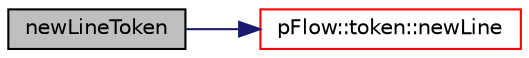digraph "newLineToken"
{
 // LATEX_PDF_SIZE
  edge [fontname="Helvetica",fontsize="10",labelfontname="Helvetica",labelfontsize="10"];
  node [fontname="Helvetica",fontsize="10",shape=record];
  rankdir="LR";
  Node1 [label="newLineToken",height=0.2,width=0.4,color="black", fillcolor="grey75", style="filled", fontcolor="black",tooltip=" "];
  Node1 -> Node2 [color="midnightblue",fontsize="10",style="solid",fontname="Helvetica"];
  Node2 [label="pFlow::token::newLine",height=0.2,width=0.4,color="red", fillcolor="white", style="filled",URL="$classpFlow_1_1token.html#ad46af812666091c7ef557ff99a60d371",tooltip=" "];
}
